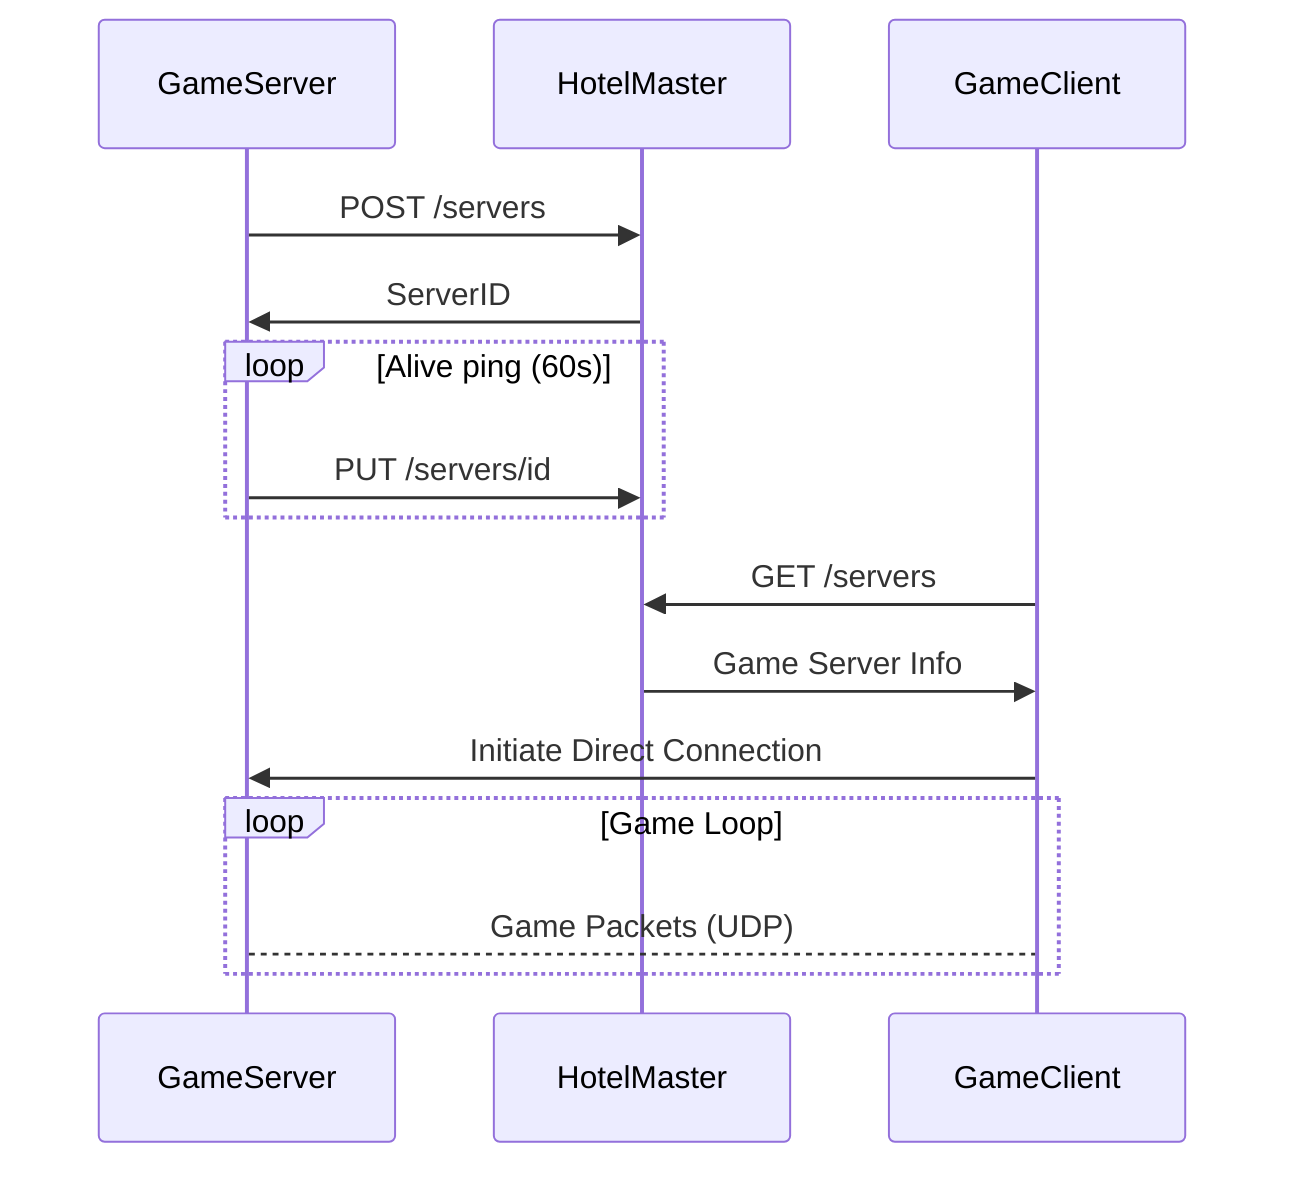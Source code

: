 sequenceDiagram
    GameServer ->> HotelMaster: POST /servers
    HotelMaster ->> GameServer: ServerID
    loop Alive ping (60s)
        GameServer ->> HotelMaster: PUT /servers/id
    end
    GameClient ->> HotelMaster: GET /servers
    HotelMaster ->> GameClient: Game Server Info
    GameClient ->> GameServer: Initiate Direct Connection
    loop Game Loop
        GameServer --> GameClient: Game Packets (UDP)
    end